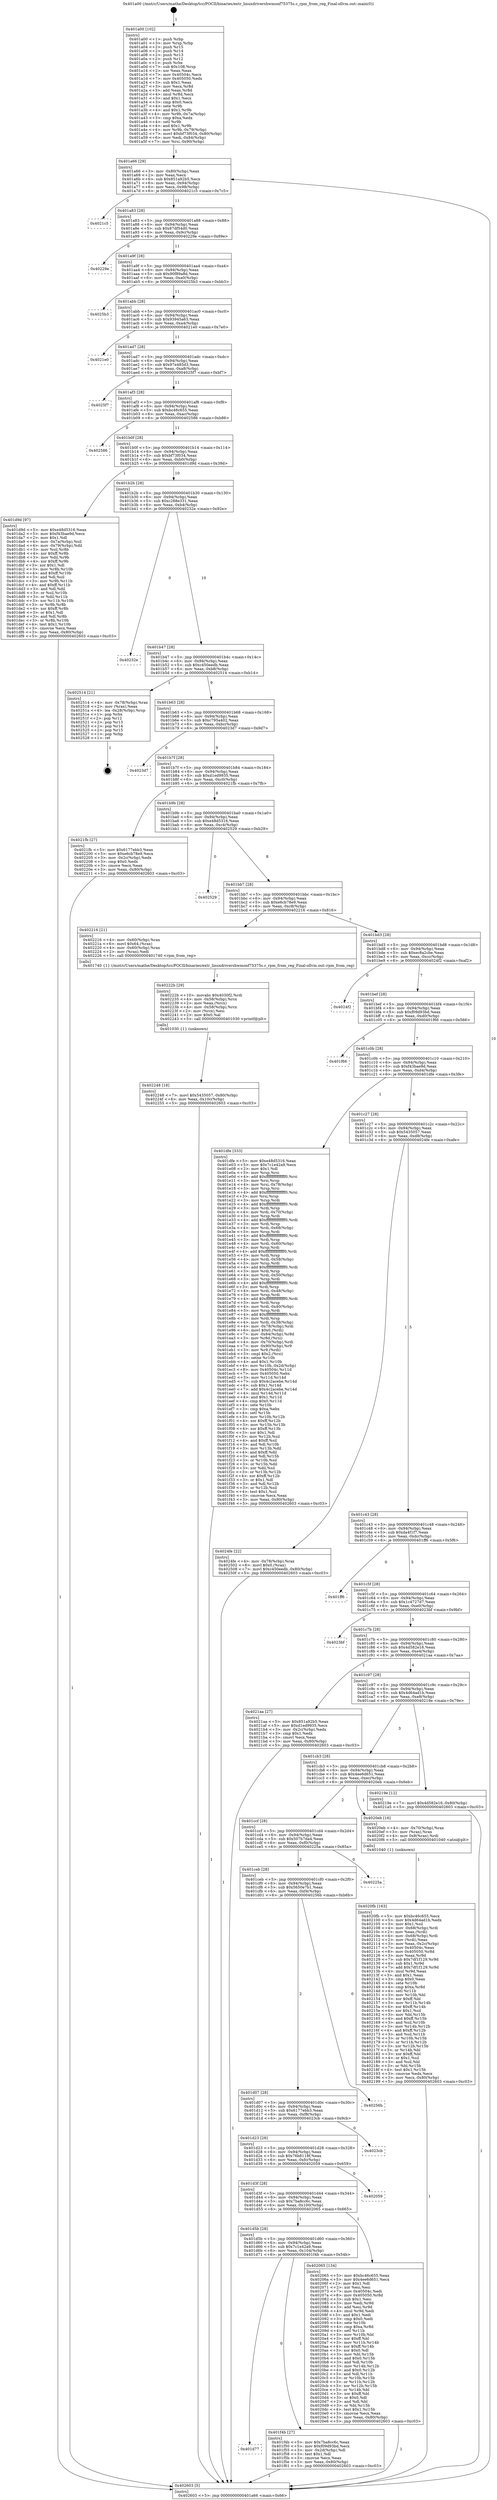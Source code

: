 digraph "0x401a00" {
  label = "0x401a00 (/mnt/c/Users/mathe/Desktop/tcc/POCII/binaries/extr_linuxdrivershwmonf75375s.c_rpm_from_reg_Final-ollvm.out::main(0))"
  labelloc = "t"
  node[shape=record]

  Entry [label="",width=0.3,height=0.3,shape=circle,fillcolor=black,style=filled]
  "0x401a66" [label="{
     0x401a66 [29]\l
     | [instrs]\l
     &nbsp;&nbsp;0x401a66 \<+3\>: mov -0x80(%rbp),%eax\l
     &nbsp;&nbsp;0x401a69 \<+2\>: mov %eax,%ecx\l
     &nbsp;&nbsp;0x401a6b \<+6\>: sub $0x851a92b5,%ecx\l
     &nbsp;&nbsp;0x401a71 \<+6\>: mov %eax,-0x94(%rbp)\l
     &nbsp;&nbsp;0x401a77 \<+6\>: mov %ecx,-0x98(%rbp)\l
     &nbsp;&nbsp;0x401a7d \<+6\>: je 00000000004021c5 \<main+0x7c5\>\l
  }"]
  "0x4021c5" [label="{
     0x4021c5\l
  }", style=dashed]
  "0x401a83" [label="{
     0x401a83 [28]\l
     | [instrs]\l
     &nbsp;&nbsp;0x401a83 \<+5\>: jmp 0000000000401a88 \<main+0x88\>\l
     &nbsp;&nbsp;0x401a88 \<+6\>: mov -0x94(%rbp),%eax\l
     &nbsp;&nbsp;0x401a8e \<+5\>: sub $0x87df54d0,%eax\l
     &nbsp;&nbsp;0x401a93 \<+6\>: mov %eax,-0x9c(%rbp)\l
     &nbsp;&nbsp;0x401a99 \<+6\>: je 000000000040229e \<main+0x89e\>\l
  }"]
  Exit [label="",width=0.3,height=0.3,shape=circle,fillcolor=black,style=filled,peripheries=2]
  "0x40229e" [label="{
     0x40229e\l
  }", style=dashed]
  "0x401a9f" [label="{
     0x401a9f [28]\l
     | [instrs]\l
     &nbsp;&nbsp;0x401a9f \<+5\>: jmp 0000000000401aa4 \<main+0xa4\>\l
     &nbsp;&nbsp;0x401aa4 \<+6\>: mov -0x94(%rbp),%eax\l
     &nbsp;&nbsp;0x401aaa \<+5\>: sub $0x90f89a8d,%eax\l
     &nbsp;&nbsp;0x401aaf \<+6\>: mov %eax,-0xa0(%rbp)\l
     &nbsp;&nbsp;0x401ab5 \<+6\>: je 00000000004025b3 \<main+0xbb3\>\l
  }"]
  "0x402248" [label="{
     0x402248 [18]\l
     | [instrs]\l
     &nbsp;&nbsp;0x402248 \<+7\>: movl $0x5435057,-0x80(%rbp)\l
     &nbsp;&nbsp;0x40224f \<+6\>: mov %eax,-0x10c(%rbp)\l
     &nbsp;&nbsp;0x402255 \<+5\>: jmp 0000000000402603 \<main+0xc03\>\l
  }"]
  "0x4025b3" [label="{
     0x4025b3\l
  }", style=dashed]
  "0x401abb" [label="{
     0x401abb [28]\l
     | [instrs]\l
     &nbsp;&nbsp;0x401abb \<+5\>: jmp 0000000000401ac0 \<main+0xc0\>\l
     &nbsp;&nbsp;0x401ac0 \<+6\>: mov -0x94(%rbp),%eax\l
     &nbsp;&nbsp;0x401ac6 \<+5\>: sub $0x93945a63,%eax\l
     &nbsp;&nbsp;0x401acb \<+6\>: mov %eax,-0xa4(%rbp)\l
     &nbsp;&nbsp;0x401ad1 \<+6\>: je 00000000004021e0 \<main+0x7e0\>\l
  }"]
  "0x40222b" [label="{
     0x40222b [29]\l
     | [instrs]\l
     &nbsp;&nbsp;0x40222b \<+10\>: movabs $0x4030f2,%rdi\l
     &nbsp;&nbsp;0x402235 \<+4\>: mov -0x58(%rbp),%rcx\l
     &nbsp;&nbsp;0x402239 \<+2\>: mov %eax,(%rcx)\l
     &nbsp;&nbsp;0x40223b \<+4\>: mov -0x58(%rbp),%rcx\l
     &nbsp;&nbsp;0x40223f \<+2\>: mov (%rcx),%esi\l
     &nbsp;&nbsp;0x402241 \<+2\>: mov $0x0,%al\l
     &nbsp;&nbsp;0x402243 \<+5\>: call 0000000000401030 \<printf@plt\>\l
     | [calls]\l
     &nbsp;&nbsp;0x401030 \{1\} (unknown)\l
  }"]
  "0x4021e0" [label="{
     0x4021e0\l
  }", style=dashed]
  "0x401ad7" [label="{
     0x401ad7 [28]\l
     | [instrs]\l
     &nbsp;&nbsp;0x401ad7 \<+5\>: jmp 0000000000401adc \<main+0xdc\>\l
     &nbsp;&nbsp;0x401adc \<+6\>: mov -0x94(%rbp),%eax\l
     &nbsp;&nbsp;0x401ae2 \<+5\>: sub $0x97e485d3,%eax\l
     &nbsp;&nbsp;0x401ae7 \<+6\>: mov %eax,-0xa8(%rbp)\l
     &nbsp;&nbsp;0x401aed \<+6\>: je 00000000004025f7 \<main+0xbf7\>\l
  }"]
  "0x4020fb" [label="{
     0x4020fb [163]\l
     | [instrs]\l
     &nbsp;&nbsp;0x4020fb \<+5\>: mov $0xbc46c655,%ecx\l
     &nbsp;&nbsp;0x402100 \<+5\>: mov $0x4d64ad1b,%edx\l
     &nbsp;&nbsp;0x402105 \<+3\>: mov $0x1,%sil\l
     &nbsp;&nbsp;0x402108 \<+4\>: mov -0x68(%rbp),%rdi\l
     &nbsp;&nbsp;0x40210c \<+2\>: mov %eax,(%rdi)\l
     &nbsp;&nbsp;0x40210e \<+4\>: mov -0x68(%rbp),%rdi\l
     &nbsp;&nbsp;0x402112 \<+2\>: mov (%rdi),%eax\l
     &nbsp;&nbsp;0x402114 \<+3\>: mov %eax,-0x2c(%rbp)\l
     &nbsp;&nbsp;0x402117 \<+7\>: mov 0x40504c,%eax\l
     &nbsp;&nbsp;0x40211e \<+8\>: mov 0x405050,%r8d\l
     &nbsp;&nbsp;0x402126 \<+3\>: mov %eax,%r9d\l
     &nbsp;&nbsp;0x402129 \<+7\>: sub $0x7df1f129,%r9d\l
     &nbsp;&nbsp;0x402130 \<+4\>: sub $0x1,%r9d\l
     &nbsp;&nbsp;0x402134 \<+7\>: add $0x7df1f129,%r9d\l
     &nbsp;&nbsp;0x40213b \<+4\>: imul %r9d,%eax\l
     &nbsp;&nbsp;0x40213f \<+3\>: and $0x1,%eax\l
     &nbsp;&nbsp;0x402142 \<+3\>: cmp $0x0,%eax\l
     &nbsp;&nbsp;0x402145 \<+4\>: sete %r10b\l
     &nbsp;&nbsp;0x402149 \<+4\>: cmp $0xa,%r8d\l
     &nbsp;&nbsp;0x40214d \<+4\>: setl %r11b\l
     &nbsp;&nbsp;0x402151 \<+3\>: mov %r10b,%bl\l
     &nbsp;&nbsp;0x402154 \<+3\>: xor $0xff,%bl\l
     &nbsp;&nbsp;0x402157 \<+3\>: mov %r11b,%r14b\l
     &nbsp;&nbsp;0x40215a \<+4\>: xor $0xff,%r14b\l
     &nbsp;&nbsp;0x40215e \<+4\>: xor $0x1,%sil\l
     &nbsp;&nbsp;0x402162 \<+3\>: mov %bl,%r15b\l
     &nbsp;&nbsp;0x402165 \<+4\>: and $0xff,%r15b\l
     &nbsp;&nbsp;0x402169 \<+3\>: and %sil,%r10b\l
     &nbsp;&nbsp;0x40216c \<+3\>: mov %r14b,%r12b\l
     &nbsp;&nbsp;0x40216f \<+4\>: and $0xff,%r12b\l
     &nbsp;&nbsp;0x402173 \<+3\>: and %sil,%r11b\l
     &nbsp;&nbsp;0x402176 \<+3\>: or %r10b,%r15b\l
     &nbsp;&nbsp;0x402179 \<+3\>: or %r11b,%r12b\l
     &nbsp;&nbsp;0x40217c \<+3\>: xor %r12b,%r15b\l
     &nbsp;&nbsp;0x40217f \<+3\>: or %r14b,%bl\l
     &nbsp;&nbsp;0x402182 \<+3\>: xor $0xff,%bl\l
     &nbsp;&nbsp;0x402185 \<+4\>: or $0x1,%sil\l
     &nbsp;&nbsp;0x402189 \<+3\>: and %sil,%bl\l
     &nbsp;&nbsp;0x40218c \<+3\>: or %bl,%r15b\l
     &nbsp;&nbsp;0x40218f \<+4\>: test $0x1,%r15b\l
     &nbsp;&nbsp;0x402193 \<+3\>: cmovne %edx,%ecx\l
     &nbsp;&nbsp;0x402196 \<+3\>: mov %ecx,-0x80(%rbp)\l
     &nbsp;&nbsp;0x402199 \<+5\>: jmp 0000000000402603 \<main+0xc03\>\l
  }"]
  "0x4025f7" [label="{
     0x4025f7\l
  }", style=dashed]
  "0x401af3" [label="{
     0x401af3 [28]\l
     | [instrs]\l
     &nbsp;&nbsp;0x401af3 \<+5\>: jmp 0000000000401af8 \<main+0xf8\>\l
     &nbsp;&nbsp;0x401af8 \<+6\>: mov -0x94(%rbp),%eax\l
     &nbsp;&nbsp;0x401afe \<+5\>: sub $0xbc46c655,%eax\l
     &nbsp;&nbsp;0x401b03 \<+6\>: mov %eax,-0xac(%rbp)\l
     &nbsp;&nbsp;0x401b09 \<+6\>: je 0000000000402586 \<main+0xb86\>\l
  }"]
  "0x401d77" [label="{
     0x401d77\l
  }", style=dashed]
  "0x402586" [label="{
     0x402586\l
  }", style=dashed]
  "0x401b0f" [label="{
     0x401b0f [28]\l
     | [instrs]\l
     &nbsp;&nbsp;0x401b0f \<+5\>: jmp 0000000000401b14 \<main+0x114\>\l
     &nbsp;&nbsp;0x401b14 \<+6\>: mov -0x94(%rbp),%eax\l
     &nbsp;&nbsp;0x401b1a \<+5\>: sub $0xbf73f034,%eax\l
     &nbsp;&nbsp;0x401b1f \<+6\>: mov %eax,-0xb0(%rbp)\l
     &nbsp;&nbsp;0x401b25 \<+6\>: je 0000000000401d9d \<main+0x39d\>\l
  }"]
  "0x401f4b" [label="{
     0x401f4b [27]\l
     | [instrs]\l
     &nbsp;&nbsp;0x401f4b \<+5\>: mov $0x7ba8cc6c,%eax\l
     &nbsp;&nbsp;0x401f50 \<+5\>: mov $0xf09d93bd,%ecx\l
     &nbsp;&nbsp;0x401f55 \<+3\>: mov -0x2d(%rbp),%dl\l
     &nbsp;&nbsp;0x401f58 \<+3\>: test $0x1,%dl\l
     &nbsp;&nbsp;0x401f5b \<+3\>: cmovne %ecx,%eax\l
     &nbsp;&nbsp;0x401f5e \<+3\>: mov %eax,-0x80(%rbp)\l
     &nbsp;&nbsp;0x401f61 \<+5\>: jmp 0000000000402603 \<main+0xc03\>\l
  }"]
  "0x401d9d" [label="{
     0x401d9d [97]\l
     | [instrs]\l
     &nbsp;&nbsp;0x401d9d \<+5\>: mov $0xe48d5316,%eax\l
     &nbsp;&nbsp;0x401da2 \<+5\>: mov $0xf43bae9d,%ecx\l
     &nbsp;&nbsp;0x401da7 \<+2\>: mov $0x1,%dl\l
     &nbsp;&nbsp;0x401da9 \<+4\>: mov -0x7a(%rbp),%sil\l
     &nbsp;&nbsp;0x401dad \<+4\>: mov -0x79(%rbp),%dil\l
     &nbsp;&nbsp;0x401db1 \<+3\>: mov %sil,%r8b\l
     &nbsp;&nbsp;0x401db4 \<+4\>: xor $0xff,%r8b\l
     &nbsp;&nbsp;0x401db8 \<+3\>: mov %dil,%r9b\l
     &nbsp;&nbsp;0x401dbb \<+4\>: xor $0xff,%r9b\l
     &nbsp;&nbsp;0x401dbf \<+3\>: xor $0x1,%dl\l
     &nbsp;&nbsp;0x401dc2 \<+3\>: mov %r8b,%r10b\l
     &nbsp;&nbsp;0x401dc5 \<+4\>: and $0xff,%r10b\l
     &nbsp;&nbsp;0x401dc9 \<+3\>: and %dl,%sil\l
     &nbsp;&nbsp;0x401dcc \<+3\>: mov %r9b,%r11b\l
     &nbsp;&nbsp;0x401dcf \<+4\>: and $0xff,%r11b\l
     &nbsp;&nbsp;0x401dd3 \<+3\>: and %dl,%dil\l
     &nbsp;&nbsp;0x401dd6 \<+3\>: or %sil,%r10b\l
     &nbsp;&nbsp;0x401dd9 \<+3\>: or %dil,%r11b\l
     &nbsp;&nbsp;0x401ddc \<+3\>: xor %r11b,%r10b\l
     &nbsp;&nbsp;0x401ddf \<+3\>: or %r9b,%r8b\l
     &nbsp;&nbsp;0x401de2 \<+4\>: xor $0xff,%r8b\l
     &nbsp;&nbsp;0x401de6 \<+3\>: or $0x1,%dl\l
     &nbsp;&nbsp;0x401de9 \<+3\>: and %dl,%r8b\l
     &nbsp;&nbsp;0x401dec \<+3\>: or %r8b,%r10b\l
     &nbsp;&nbsp;0x401def \<+4\>: test $0x1,%r10b\l
     &nbsp;&nbsp;0x401df3 \<+3\>: cmovne %ecx,%eax\l
     &nbsp;&nbsp;0x401df6 \<+3\>: mov %eax,-0x80(%rbp)\l
     &nbsp;&nbsp;0x401df9 \<+5\>: jmp 0000000000402603 \<main+0xc03\>\l
  }"]
  "0x401b2b" [label="{
     0x401b2b [28]\l
     | [instrs]\l
     &nbsp;&nbsp;0x401b2b \<+5\>: jmp 0000000000401b30 \<main+0x130\>\l
     &nbsp;&nbsp;0x401b30 \<+6\>: mov -0x94(%rbp),%eax\l
     &nbsp;&nbsp;0x401b36 \<+5\>: sub $0xc288e331,%eax\l
     &nbsp;&nbsp;0x401b3b \<+6\>: mov %eax,-0xb4(%rbp)\l
     &nbsp;&nbsp;0x401b41 \<+6\>: je 000000000040232e \<main+0x92e\>\l
  }"]
  "0x402603" [label="{
     0x402603 [5]\l
     | [instrs]\l
     &nbsp;&nbsp;0x402603 \<+5\>: jmp 0000000000401a66 \<main+0x66\>\l
  }"]
  "0x401a00" [label="{
     0x401a00 [102]\l
     | [instrs]\l
     &nbsp;&nbsp;0x401a00 \<+1\>: push %rbp\l
     &nbsp;&nbsp;0x401a01 \<+3\>: mov %rsp,%rbp\l
     &nbsp;&nbsp;0x401a04 \<+2\>: push %r15\l
     &nbsp;&nbsp;0x401a06 \<+2\>: push %r14\l
     &nbsp;&nbsp;0x401a08 \<+2\>: push %r13\l
     &nbsp;&nbsp;0x401a0a \<+2\>: push %r12\l
     &nbsp;&nbsp;0x401a0c \<+1\>: push %rbx\l
     &nbsp;&nbsp;0x401a0d \<+7\>: sub $0x108,%rsp\l
     &nbsp;&nbsp;0x401a14 \<+2\>: xor %eax,%eax\l
     &nbsp;&nbsp;0x401a16 \<+7\>: mov 0x40504c,%ecx\l
     &nbsp;&nbsp;0x401a1d \<+7\>: mov 0x405050,%edx\l
     &nbsp;&nbsp;0x401a24 \<+3\>: sub $0x1,%eax\l
     &nbsp;&nbsp;0x401a27 \<+3\>: mov %ecx,%r8d\l
     &nbsp;&nbsp;0x401a2a \<+3\>: add %eax,%r8d\l
     &nbsp;&nbsp;0x401a2d \<+4\>: imul %r8d,%ecx\l
     &nbsp;&nbsp;0x401a31 \<+3\>: and $0x1,%ecx\l
     &nbsp;&nbsp;0x401a34 \<+3\>: cmp $0x0,%ecx\l
     &nbsp;&nbsp;0x401a37 \<+4\>: sete %r9b\l
     &nbsp;&nbsp;0x401a3b \<+4\>: and $0x1,%r9b\l
     &nbsp;&nbsp;0x401a3f \<+4\>: mov %r9b,-0x7a(%rbp)\l
     &nbsp;&nbsp;0x401a43 \<+3\>: cmp $0xa,%edx\l
     &nbsp;&nbsp;0x401a46 \<+4\>: setl %r9b\l
     &nbsp;&nbsp;0x401a4a \<+4\>: and $0x1,%r9b\l
     &nbsp;&nbsp;0x401a4e \<+4\>: mov %r9b,-0x79(%rbp)\l
     &nbsp;&nbsp;0x401a52 \<+7\>: movl $0xbf73f034,-0x80(%rbp)\l
     &nbsp;&nbsp;0x401a59 \<+6\>: mov %edi,-0x84(%rbp)\l
     &nbsp;&nbsp;0x401a5f \<+7\>: mov %rsi,-0x90(%rbp)\l
  }"]
  "0x401d5b" [label="{
     0x401d5b [28]\l
     | [instrs]\l
     &nbsp;&nbsp;0x401d5b \<+5\>: jmp 0000000000401d60 \<main+0x360\>\l
     &nbsp;&nbsp;0x401d60 \<+6\>: mov -0x94(%rbp),%eax\l
     &nbsp;&nbsp;0x401d66 \<+5\>: sub $0x7c1e42a9,%eax\l
     &nbsp;&nbsp;0x401d6b \<+6\>: mov %eax,-0x104(%rbp)\l
     &nbsp;&nbsp;0x401d71 \<+6\>: je 0000000000401f4b \<main+0x54b\>\l
  }"]
  "0x40232e" [label="{
     0x40232e\l
  }", style=dashed]
  "0x401b47" [label="{
     0x401b47 [28]\l
     | [instrs]\l
     &nbsp;&nbsp;0x401b47 \<+5\>: jmp 0000000000401b4c \<main+0x14c\>\l
     &nbsp;&nbsp;0x401b4c \<+6\>: mov -0x94(%rbp),%eax\l
     &nbsp;&nbsp;0x401b52 \<+5\>: sub $0xc450eedb,%eax\l
     &nbsp;&nbsp;0x401b57 \<+6\>: mov %eax,-0xb8(%rbp)\l
     &nbsp;&nbsp;0x401b5d \<+6\>: je 0000000000402514 \<main+0xb14\>\l
  }"]
  "0x402065" [label="{
     0x402065 [134]\l
     | [instrs]\l
     &nbsp;&nbsp;0x402065 \<+5\>: mov $0xbc46c655,%eax\l
     &nbsp;&nbsp;0x40206a \<+5\>: mov $0x4ee6d651,%ecx\l
     &nbsp;&nbsp;0x40206f \<+2\>: mov $0x1,%dl\l
     &nbsp;&nbsp;0x402071 \<+2\>: xor %esi,%esi\l
     &nbsp;&nbsp;0x402073 \<+7\>: mov 0x40504c,%edi\l
     &nbsp;&nbsp;0x40207a \<+8\>: mov 0x405050,%r8d\l
     &nbsp;&nbsp;0x402082 \<+3\>: sub $0x1,%esi\l
     &nbsp;&nbsp;0x402085 \<+3\>: mov %edi,%r9d\l
     &nbsp;&nbsp;0x402088 \<+3\>: add %esi,%r9d\l
     &nbsp;&nbsp;0x40208b \<+4\>: imul %r9d,%edi\l
     &nbsp;&nbsp;0x40208f \<+3\>: and $0x1,%edi\l
     &nbsp;&nbsp;0x402092 \<+3\>: cmp $0x0,%edi\l
     &nbsp;&nbsp;0x402095 \<+4\>: sete %r10b\l
     &nbsp;&nbsp;0x402099 \<+4\>: cmp $0xa,%r8d\l
     &nbsp;&nbsp;0x40209d \<+4\>: setl %r11b\l
     &nbsp;&nbsp;0x4020a1 \<+3\>: mov %r10b,%bl\l
     &nbsp;&nbsp;0x4020a4 \<+3\>: xor $0xff,%bl\l
     &nbsp;&nbsp;0x4020a7 \<+3\>: mov %r11b,%r14b\l
     &nbsp;&nbsp;0x4020aa \<+4\>: xor $0xff,%r14b\l
     &nbsp;&nbsp;0x4020ae \<+3\>: xor $0x0,%dl\l
     &nbsp;&nbsp;0x4020b1 \<+3\>: mov %bl,%r15b\l
     &nbsp;&nbsp;0x4020b4 \<+4\>: and $0x0,%r15b\l
     &nbsp;&nbsp;0x4020b8 \<+3\>: and %dl,%r10b\l
     &nbsp;&nbsp;0x4020bb \<+3\>: mov %r14b,%r12b\l
     &nbsp;&nbsp;0x4020be \<+4\>: and $0x0,%r12b\l
     &nbsp;&nbsp;0x4020c2 \<+3\>: and %dl,%r11b\l
     &nbsp;&nbsp;0x4020c5 \<+3\>: or %r10b,%r15b\l
     &nbsp;&nbsp;0x4020c8 \<+3\>: or %r11b,%r12b\l
     &nbsp;&nbsp;0x4020cb \<+3\>: xor %r12b,%r15b\l
     &nbsp;&nbsp;0x4020ce \<+3\>: or %r14b,%bl\l
     &nbsp;&nbsp;0x4020d1 \<+3\>: xor $0xff,%bl\l
     &nbsp;&nbsp;0x4020d4 \<+3\>: or $0x0,%dl\l
     &nbsp;&nbsp;0x4020d7 \<+2\>: and %dl,%bl\l
     &nbsp;&nbsp;0x4020d9 \<+3\>: or %bl,%r15b\l
     &nbsp;&nbsp;0x4020dc \<+4\>: test $0x1,%r15b\l
     &nbsp;&nbsp;0x4020e0 \<+3\>: cmovne %ecx,%eax\l
     &nbsp;&nbsp;0x4020e3 \<+3\>: mov %eax,-0x80(%rbp)\l
     &nbsp;&nbsp;0x4020e6 \<+5\>: jmp 0000000000402603 \<main+0xc03\>\l
  }"]
  "0x402514" [label="{
     0x402514 [21]\l
     | [instrs]\l
     &nbsp;&nbsp;0x402514 \<+4\>: mov -0x78(%rbp),%rax\l
     &nbsp;&nbsp;0x402518 \<+2\>: mov (%rax),%eax\l
     &nbsp;&nbsp;0x40251a \<+4\>: lea -0x28(%rbp),%rsp\l
     &nbsp;&nbsp;0x40251e \<+1\>: pop %rbx\l
     &nbsp;&nbsp;0x40251f \<+2\>: pop %r12\l
     &nbsp;&nbsp;0x402521 \<+2\>: pop %r13\l
     &nbsp;&nbsp;0x402523 \<+2\>: pop %r14\l
     &nbsp;&nbsp;0x402525 \<+2\>: pop %r15\l
     &nbsp;&nbsp;0x402527 \<+1\>: pop %rbp\l
     &nbsp;&nbsp;0x402528 \<+1\>: ret\l
  }"]
  "0x401b63" [label="{
     0x401b63 [28]\l
     | [instrs]\l
     &nbsp;&nbsp;0x401b63 \<+5\>: jmp 0000000000401b68 \<main+0x168\>\l
     &nbsp;&nbsp;0x401b68 \<+6\>: mov -0x94(%rbp),%eax\l
     &nbsp;&nbsp;0x401b6e \<+5\>: sub $0xc795a402,%eax\l
     &nbsp;&nbsp;0x401b73 \<+6\>: mov %eax,-0xbc(%rbp)\l
     &nbsp;&nbsp;0x401b79 \<+6\>: je 00000000004023d7 \<main+0x9d7\>\l
  }"]
  "0x401d3f" [label="{
     0x401d3f [28]\l
     | [instrs]\l
     &nbsp;&nbsp;0x401d3f \<+5\>: jmp 0000000000401d44 \<main+0x344\>\l
     &nbsp;&nbsp;0x401d44 \<+6\>: mov -0x94(%rbp),%eax\l
     &nbsp;&nbsp;0x401d4a \<+5\>: sub $0x7ba8cc6c,%eax\l
     &nbsp;&nbsp;0x401d4f \<+6\>: mov %eax,-0x100(%rbp)\l
     &nbsp;&nbsp;0x401d55 \<+6\>: je 0000000000402065 \<main+0x665\>\l
  }"]
  "0x4023d7" [label="{
     0x4023d7\l
  }", style=dashed]
  "0x401b7f" [label="{
     0x401b7f [28]\l
     | [instrs]\l
     &nbsp;&nbsp;0x401b7f \<+5\>: jmp 0000000000401b84 \<main+0x184\>\l
     &nbsp;&nbsp;0x401b84 \<+6\>: mov -0x94(%rbp),%eax\l
     &nbsp;&nbsp;0x401b8a \<+5\>: sub $0xd1ed9935,%eax\l
     &nbsp;&nbsp;0x401b8f \<+6\>: mov %eax,-0xc0(%rbp)\l
     &nbsp;&nbsp;0x401b95 \<+6\>: je 00000000004021fb \<main+0x7fb\>\l
  }"]
  "0x402059" [label="{
     0x402059\l
  }", style=dashed]
  "0x4021fb" [label="{
     0x4021fb [27]\l
     | [instrs]\l
     &nbsp;&nbsp;0x4021fb \<+5\>: mov $0x6177ebb3,%eax\l
     &nbsp;&nbsp;0x402200 \<+5\>: mov $0xe6cb78e9,%ecx\l
     &nbsp;&nbsp;0x402205 \<+3\>: mov -0x2c(%rbp),%edx\l
     &nbsp;&nbsp;0x402208 \<+3\>: cmp $0x0,%edx\l
     &nbsp;&nbsp;0x40220b \<+3\>: cmove %ecx,%eax\l
     &nbsp;&nbsp;0x40220e \<+3\>: mov %eax,-0x80(%rbp)\l
     &nbsp;&nbsp;0x402211 \<+5\>: jmp 0000000000402603 \<main+0xc03\>\l
  }"]
  "0x401b9b" [label="{
     0x401b9b [28]\l
     | [instrs]\l
     &nbsp;&nbsp;0x401b9b \<+5\>: jmp 0000000000401ba0 \<main+0x1a0\>\l
     &nbsp;&nbsp;0x401ba0 \<+6\>: mov -0x94(%rbp),%eax\l
     &nbsp;&nbsp;0x401ba6 \<+5\>: sub $0xe48d5316,%eax\l
     &nbsp;&nbsp;0x401bab \<+6\>: mov %eax,-0xc4(%rbp)\l
     &nbsp;&nbsp;0x401bb1 \<+6\>: je 0000000000402529 \<main+0xb29\>\l
  }"]
  "0x401d23" [label="{
     0x401d23 [28]\l
     | [instrs]\l
     &nbsp;&nbsp;0x401d23 \<+5\>: jmp 0000000000401d28 \<main+0x328\>\l
     &nbsp;&nbsp;0x401d28 \<+6\>: mov -0x94(%rbp),%eax\l
     &nbsp;&nbsp;0x401d2e \<+5\>: sub $0x76b8118f,%eax\l
     &nbsp;&nbsp;0x401d33 \<+6\>: mov %eax,-0xfc(%rbp)\l
     &nbsp;&nbsp;0x401d39 \<+6\>: je 0000000000402059 \<main+0x659\>\l
  }"]
  "0x402529" [label="{
     0x402529\l
  }", style=dashed]
  "0x401bb7" [label="{
     0x401bb7 [28]\l
     | [instrs]\l
     &nbsp;&nbsp;0x401bb7 \<+5\>: jmp 0000000000401bbc \<main+0x1bc\>\l
     &nbsp;&nbsp;0x401bbc \<+6\>: mov -0x94(%rbp),%eax\l
     &nbsp;&nbsp;0x401bc2 \<+5\>: sub $0xe6cb78e9,%eax\l
     &nbsp;&nbsp;0x401bc7 \<+6\>: mov %eax,-0xc8(%rbp)\l
     &nbsp;&nbsp;0x401bcd \<+6\>: je 0000000000402216 \<main+0x816\>\l
  }"]
  "0x4023cb" [label="{
     0x4023cb\l
  }", style=dashed]
  "0x402216" [label="{
     0x402216 [21]\l
     | [instrs]\l
     &nbsp;&nbsp;0x402216 \<+4\>: mov -0x60(%rbp),%rax\l
     &nbsp;&nbsp;0x40221a \<+6\>: movl $0x64,(%rax)\l
     &nbsp;&nbsp;0x402220 \<+4\>: mov -0x60(%rbp),%rax\l
     &nbsp;&nbsp;0x402224 \<+2\>: mov (%rax),%edi\l
     &nbsp;&nbsp;0x402226 \<+5\>: call 0000000000401740 \<rpm_from_reg\>\l
     | [calls]\l
     &nbsp;&nbsp;0x401740 \{1\} (/mnt/c/Users/mathe/Desktop/tcc/POCII/binaries/extr_linuxdrivershwmonf75375s.c_rpm_from_reg_Final-ollvm.out::rpm_from_reg)\l
  }"]
  "0x401bd3" [label="{
     0x401bd3 [28]\l
     | [instrs]\l
     &nbsp;&nbsp;0x401bd3 \<+5\>: jmp 0000000000401bd8 \<main+0x1d8\>\l
     &nbsp;&nbsp;0x401bd8 \<+6\>: mov -0x94(%rbp),%eax\l
     &nbsp;&nbsp;0x401bde \<+5\>: sub $0xec8a2cbe,%eax\l
     &nbsp;&nbsp;0x401be3 \<+6\>: mov %eax,-0xcc(%rbp)\l
     &nbsp;&nbsp;0x401be9 \<+6\>: je 00000000004024f2 \<main+0xaf2\>\l
  }"]
  "0x401d07" [label="{
     0x401d07 [28]\l
     | [instrs]\l
     &nbsp;&nbsp;0x401d07 \<+5\>: jmp 0000000000401d0c \<main+0x30c\>\l
     &nbsp;&nbsp;0x401d0c \<+6\>: mov -0x94(%rbp),%eax\l
     &nbsp;&nbsp;0x401d12 \<+5\>: sub $0x6177ebb3,%eax\l
     &nbsp;&nbsp;0x401d17 \<+6\>: mov %eax,-0xf8(%rbp)\l
     &nbsp;&nbsp;0x401d1d \<+6\>: je 00000000004023cb \<main+0x9cb\>\l
  }"]
  "0x4024f2" [label="{
     0x4024f2\l
  }", style=dashed]
  "0x401bef" [label="{
     0x401bef [28]\l
     | [instrs]\l
     &nbsp;&nbsp;0x401bef \<+5\>: jmp 0000000000401bf4 \<main+0x1f4\>\l
     &nbsp;&nbsp;0x401bf4 \<+6\>: mov -0x94(%rbp),%eax\l
     &nbsp;&nbsp;0x401bfa \<+5\>: sub $0xf09d93bd,%eax\l
     &nbsp;&nbsp;0x401bff \<+6\>: mov %eax,-0xd0(%rbp)\l
     &nbsp;&nbsp;0x401c05 \<+6\>: je 0000000000401f66 \<main+0x566\>\l
  }"]
  "0x40256b" [label="{
     0x40256b\l
  }", style=dashed]
  "0x401f66" [label="{
     0x401f66\l
  }", style=dashed]
  "0x401c0b" [label="{
     0x401c0b [28]\l
     | [instrs]\l
     &nbsp;&nbsp;0x401c0b \<+5\>: jmp 0000000000401c10 \<main+0x210\>\l
     &nbsp;&nbsp;0x401c10 \<+6\>: mov -0x94(%rbp),%eax\l
     &nbsp;&nbsp;0x401c16 \<+5\>: sub $0xf43bae9d,%eax\l
     &nbsp;&nbsp;0x401c1b \<+6\>: mov %eax,-0xd4(%rbp)\l
     &nbsp;&nbsp;0x401c21 \<+6\>: je 0000000000401dfe \<main+0x3fe\>\l
  }"]
  "0x401ceb" [label="{
     0x401ceb [28]\l
     | [instrs]\l
     &nbsp;&nbsp;0x401ceb \<+5\>: jmp 0000000000401cf0 \<main+0x2f0\>\l
     &nbsp;&nbsp;0x401cf0 \<+6\>: mov -0x94(%rbp),%eax\l
     &nbsp;&nbsp;0x401cf6 \<+5\>: sub $0x5650e7b1,%eax\l
     &nbsp;&nbsp;0x401cfb \<+6\>: mov %eax,-0xf4(%rbp)\l
     &nbsp;&nbsp;0x401d01 \<+6\>: je 000000000040256b \<main+0xb6b\>\l
  }"]
  "0x401dfe" [label="{
     0x401dfe [333]\l
     | [instrs]\l
     &nbsp;&nbsp;0x401dfe \<+5\>: mov $0xe48d5316,%eax\l
     &nbsp;&nbsp;0x401e03 \<+5\>: mov $0x7c1e42a9,%ecx\l
     &nbsp;&nbsp;0x401e08 \<+2\>: mov $0x1,%dl\l
     &nbsp;&nbsp;0x401e0a \<+3\>: mov %rsp,%rsi\l
     &nbsp;&nbsp;0x401e0d \<+4\>: add $0xfffffffffffffff0,%rsi\l
     &nbsp;&nbsp;0x401e11 \<+3\>: mov %rsi,%rsp\l
     &nbsp;&nbsp;0x401e14 \<+4\>: mov %rsi,-0x78(%rbp)\l
     &nbsp;&nbsp;0x401e18 \<+3\>: mov %rsp,%rsi\l
     &nbsp;&nbsp;0x401e1b \<+4\>: add $0xfffffffffffffff0,%rsi\l
     &nbsp;&nbsp;0x401e1f \<+3\>: mov %rsi,%rsp\l
     &nbsp;&nbsp;0x401e22 \<+3\>: mov %rsp,%rdi\l
     &nbsp;&nbsp;0x401e25 \<+4\>: add $0xfffffffffffffff0,%rdi\l
     &nbsp;&nbsp;0x401e29 \<+3\>: mov %rdi,%rsp\l
     &nbsp;&nbsp;0x401e2c \<+4\>: mov %rdi,-0x70(%rbp)\l
     &nbsp;&nbsp;0x401e30 \<+3\>: mov %rsp,%rdi\l
     &nbsp;&nbsp;0x401e33 \<+4\>: add $0xfffffffffffffff0,%rdi\l
     &nbsp;&nbsp;0x401e37 \<+3\>: mov %rdi,%rsp\l
     &nbsp;&nbsp;0x401e3a \<+4\>: mov %rdi,-0x68(%rbp)\l
     &nbsp;&nbsp;0x401e3e \<+3\>: mov %rsp,%rdi\l
     &nbsp;&nbsp;0x401e41 \<+4\>: add $0xfffffffffffffff0,%rdi\l
     &nbsp;&nbsp;0x401e45 \<+3\>: mov %rdi,%rsp\l
     &nbsp;&nbsp;0x401e48 \<+4\>: mov %rdi,-0x60(%rbp)\l
     &nbsp;&nbsp;0x401e4c \<+3\>: mov %rsp,%rdi\l
     &nbsp;&nbsp;0x401e4f \<+4\>: add $0xfffffffffffffff0,%rdi\l
     &nbsp;&nbsp;0x401e53 \<+3\>: mov %rdi,%rsp\l
     &nbsp;&nbsp;0x401e56 \<+4\>: mov %rdi,-0x58(%rbp)\l
     &nbsp;&nbsp;0x401e5a \<+3\>: mov %rsp,%rdi\l
     &nbsp;&nbsp;0x401e5d \<+4\>: add $0xfffffffffffffff0,%rdi\l
     &nbsp;&nbsp;0x401e61 \<+3\>: mov %rdi,%rsp\l
     &nbsp;&nbsp;0x401e64 \<+4\>: mov %rdi,-0x50(%rbp)\l
     &nbsp;&nbsp;0x401e68 \<+3\>: mov %rsp,%rdi\l
     &nbsp;&nbsp;0x401e6b \<+4\>: add $0xfffffffffffffff0,%rdi\l
     &nbsp;&nbsp;0x401e6f \<+3\>: mov %rdi,%rsp\l
     &nbsp;&nbsp;0x401e72 \<+4\>: mov %rdi,-0x48(%rbp)\l
     &nbsp;&nbsp;0x401e76 \<+3\>: mov %rsp,%rdi\l
     &nbsp;&nbsp;0x401e79 \<+4\>: add $0xfffffffffffffff0,%rdi\l
     &nbsp;&nbsp;0x401e7d \<+3\>: mov %rdi,%rsp\l
     &nbsp;&nbsp;0x401e80 \<+4\>: mov %rdi,-0x40(%rbp)\l
     &nbsp;&nbsp;0x401e84 \<+3\>: mov %rsp,%rdi\l
     &nbsp;&nbsp;0x401e87 \<+4\>: add $0xfffffffffffffff0,%rdi\l
     &nbsp;&nbsp;0x401e8b \<+3\>: mov %rdi,%rsp\l
     &nbsp;&nbsp;0x401e8e \<+4\>: mov %rdi,-0x38(%rbp)\l
     &nbsp;&nbsp;0x401e92 \<+4\>: mov -0x78(%rbp),%rdi\l
     &nbsp;&nbsp;0x401e96 \<+6\>: movl $0x0,(%rdi)\l
     &nbsp;&nbsp;0x401e9c \<+7\>: mov -0x84(%rbp),%r8d\l
     &nbsp;&nbsp;0x401ea3 \<+3\>: mov %r8d,(%rsi)\l
     &nbsp;&nbsp;0x401ea6 \<+4\>: mov -0x70(%rbp),%rdi\l
     &nbsp;&nbsp;0x401eaa \<+7\>: mov -0x90(%rbp),%r9\l
     &nbsp;&nbsp;0x401eb1 \<+3\>: mov %r9,(%rdi)\l
     &nbsp;&nbsp;0x401eb4 \<+3\>: cmpl $0x2,(%rsi)\l
     &nbsp;&nbsp;0x401eb7 \<+4\>: setne %r10b\l
     &nbsp;&nbsp;0x401ebb \<+4\>: and $0x1,%r10b\l
     &nbsp;&nbsp;0x401ebf \<+4\>: mov %r10b,-0x2d(%rbp)\l
     &nbsp;&nbsp;0x401ec3 \<+8\>: mov 0x40504c,%r11d\l
     &nbsp;&nbsp;0x401ecb \<+7\>: mov 0x405050,%ebx\l
     &nbsp;&nbsp;0x401ed2 \<+3\>: mov %r11d,%r14d\l
     &nbsp;&nbsp;0x401ed5 \<+7\>: sub $0x4c2acebe,%r14d\l
     &nbsp;&nbsp;0x401edc \<+4\>: sub $0x1,%r14d\l
     &nbsp;&nbsp;0x401ee0 \<+7\>: add $0x4c2acebe,%r14d\l
     &nbsp;&nbsp;0x401ee7 \<+4\>: imul %r14d,%r11d\l
     &nbsp;&nbsp;0x401eeb \<+4\>: and $0x1,%r11d\l
     &nbsp;&nbsp;0x401eef \<+4\>: cmp $0x0,%r11d\l
     &nbsp;&nbsp;0x401ef3 \<+4\>: sete %r10b\l
     &nbsp;&nbsp;0x401ef7 \<+3\>: cmp $0xa,%ebx\l
     &nbsp;&nbsp;0x401efa \<+4\>: setl %r15b\l
     &nbsp;&nbsp;0x401efe \<+3\>: mov %r10b,%r12b\l
     &nbsp;&nbsp;0x401f01 \<+4\>: xor $0xff,%r12b\l
     &nbsp;&nbsp;0x401f05 \<+3\>: mov %r15b,%r13b\l
     &nbsp;&nbsp;0x401f08 \<+4\>: xor $0xff,%r13b\l
     &nbsp;&nbsp;0x401f0c \<+3\>: xor $0x1,%dl\l
     &nbsp;&nbsp;0x401f0f \<+3\>: mov %r12b,%sil\l
     &nbsp;&nbsp;0x401f12 \<+4\>: and $0xff,%sil\l
     &nbsp;&nbsp;0x401f16 \<+3\>: and %dl,%r10b\l
     &nbsp;&nbsp;0x401f19 \<+3\>: mov %r13b,%dil\l
     &nbsp;&nbsp;0x401f1c \<+4\>: and $0xff,%dil\l
     &nbsp;&nbsp;0x401f20 \<+3\>: and %dl,%r15b\l
     &nbsp;&nbsp;0x401f23 \<+3\>: or %r10b,%sil\l
     &nbsp;&nbsp;0x401f26 \<+3\>: or %r15b,%dil\l
     &nbsp;&nbsp;0x401f29 \<+3\>: xor %dil,%sil\l
     &nbsp;&nbsp;0x401f2c \<+3\>: or %r13b,%r12b\l
     &nbsp;&nbsp;0x401f2f \<+4\>: xor $0xff,%r12b\l
     &nbsp;&nbsp;0x401f33 \<+3\>: or $0x1,%dl\l
     &nbsp;&nbsp;0x401f36 \<+3\>: and %dl,%r12b\l
     &nbsp;&nbsp;0x401f39 \<+3\>: or %r12b,%sil\l
     &nbsp;&nbsp;0x401f3c \<+4\>: test $0x1,%sil\l
     &nbsp;&nbsp;0x401f40 \<+3\>: cmovne %ecx,%eax\l
     &nbsp;&nbsp;0x401f43 \<+3\>: mov %eax,-0x80(%rbp)\l
     &nbsp;&nbsp;0x401f46 \<+5\>: jmp 0000000000402603 \<main+0xc03\>\l
  }"]
  "0x401c27" [label="{
     0x401c27 [28]\l
     | [instrs]\l
     &nbsp;&nbsp;0x401c27 \<+5\>: jmp 0000000000401c2c \<main+0x22c\>\l
     &nbsp;&nbsp;0x401c2c \<+6\>: mov -0x94(%rbp),%eax\l
     &nbsp;&nbsp;0x401c32 \<+5\>: sub $0x5435057,%eax\l
     &nbsp;&nbsp;0x401c37 \<+6\>: mov %eax,-0xd8(%rbp)\l
     &nbsp;&nbsp;0x401c3d \<+6\>: je 00000000004024fe \<main+0xafe\>\l
  }"]
  "0x40225a" [label="{
     0x40225a\l
  }", style=dashed]
  "0x401ccf" [label="{
     0x401ccf [28]\l
     | [instrs]\l
     &nbsp;&nbsp;0x401ccf \<+5\>: jmp 0000000000401cd4 \<main+0x2d4\>\l
     &nbsp;&nbsp;0x401cd4 \<+6\>: mov -0x94(%rbp),%eax\l
     &nbsp;&nbsp;0x401cda \<+5\>: sub $0x507b7da4,%eax\l
     &nbsp;&nbsp;0x401cdf \<+6\>: mov %eax,-0xf0(%rbp)\l
     &nbsp;&nbsp;0x401ce5 \<+6\>: je 000000000040225a \<main+0x85a\>\l
  }"]
  "0x4024fe" [label="{
     0x4024fe [22]\l
     | [instrs]\l
     &nbsp;&nbsp;0x4024fe \<+4\>: mov -0x78(%rbp),%rax\l
     &nbsp;&nbsp;0x402502 \<+6\>: movl $0x0,(%rax)\l
     &nbsp;&nbsp;0x402508 \<+7\>: movl $0xc450eedb,-0x80(%rbp)\l
     &nbsp;&nbsp;0x40250f \<+5\>: jmp 0000000000402603 \<main+0xc03\>\l
  }"]
  "0x401c43" [label="{
     0x401c43 [28]\l
     | [instrs]\l
     &nbsp;&nbsp;0x401c43 \<+5\>: jmp 0000000000401c48 \<main+0x248\>\l
     &nbsp;&nbsp;0x401c48 \<+6\>: mov -0x94(%rbp),%eax\l
     &nbsp;&nbsp;0x401c4e \<+5\>: sub $0xda4f1f7,%eax\l
     &nbsp;&nbsp;0x401c53 \<+6\>: mov %eax,-0xdc(%rbp)\l
     &nbsp;&nbsp;0x401c59 \<+6\>: je 0000000000401ff6 \<main+0x5f6\>\l
  }"]
  "0x4020eb" [label="{
     0x4020eb [16]\l
     | [instrs]\l
     &nbsp;&nbsp;0x4020eb \<+4\>: mov -0x70(%rbp),%rax\l
     &nbsp;&nbsp;0x4020ef \<+3\>: mov (%rax),%rax\l
     &nbsp;&nbsp;0x4020f2 \<+4\>: mov 0x8(%rax),%rdi\l
     &nbsp;&nbsp;0x4020f6 \<+5\>: call 0000000000401040 \<atoi@plt\>\l
     | [calls]\l
     &nbsp;&nbsp;0x401040 \{1\} (unknown)\l
  }"]
  "0x401ff6" [label="{
     0x401ff6\l
  }", style=dashed]
  "0x401c5f" [label="{
     0x401c5f [28]\l
     | [instrs]\l
     &nbsp;&nbsp;0x401c5f \<+5\>: jmp 0000000000401c64 \<main+0x264\>\l
     &nbsp;&nbsp;0x401c64 \<+6\>: mov -0x94(%rbp),%eax\l
     &nbsp;&nbsp;0x401c6a \<+5\>: sub $0x1c4727d7,%eax\l
     &nbsp;&nbsp;0x401c6f \<+6\>: mov %eax,-0xe0(%rbp)\l
     &nbsp;&nbsp;0x401c75 \<+6\>: je 00000000004023bf \<main+0x9bf\>\l
  }"]
  "0x401cb3" [label="{
     0x401cb3 [28]\l
     | [instrs]\l
     &nbsp;&nbsp;0x401cb3 \<+5\>: jmp 0000000000401cb8 \<main+0x2b8\>\l
     &nbsp;&nbsp;0x401cb8 \<+6\>: mov -0x94(%rbp),%eax\l
     &nbsp;&nbsp;0x401cbe \<+5\>: sub $0x4ee6d651,%eax\l
     &nbsp;&nbsp;0x401cc3 \<+6\>: mov %eax,-0xec(%rbp)\l
     &nbsp;&nbsp;0x401cc9 \<+6\>: je 00000000004020eb \<main+0x6eb\>\l
  }"]
  "0x4023bf" [label="{
     0x4023bf\l
  }", style=dashed]
  "0x401c7b" [label="{
     0x401c7b [28]\l
     | [instrs]\l
     &nbsp;&nbsp;0x401c7b \<+5\>: jmp 0000000000401c80 \<main+0x280\>\l
     &nbsp;&nbsp;0x401c80 \<+6\>: mov -0x94(%rbp),%eax\l
     &nbsp;&nbsp;0x401c86 \<+5\>: sub $0x4d582e16,%eax\l
     &nbsp;&nbsp;0x401c8b \<+6\>: mov %eax,-0xe4(%rbp)\l
     &nbsp;&nbsp;0x401c91 \<+6\>: je 00000000004021aa \<main+0x7aa\>\l
  }"]
  "0x40219e" [label="{
     0x40219e [12]\l
     | [instrs]\l
     &nbsp;&nbsp;0x40219e \<+7\>: movl $0x4d582e16,-0x80(%rbp)\l
     &nbsp;&nbsp;0x4021a5 \<+5\>: jmp 0000000000402603 \<main+0xc03\>\l
  }"]
  "0x4021aa" [label="{
     0x4021aa [27]\l
     | [instrs]\l
     &nbsp;&nbsp;0x4021aa \<+5\>: mov $0x851a92b5,%eax\l
     &nbsp;&nbsp;0x4021af \<+5\>: mov $0xd1ed9935,%ecx\l
     &nbsp;&nbsp;0x4021b4 \<+3\>: mov -0x2c(%rbp),%edx\l
     &nbsp;&nbsp;0x4021b7 \<+3\>: cmp $0x1,%edx\l
     &nbsp;&nbsp;0x4021ba \<+3\>: cmovl %ecx,%eax\l
     &nbsp;&nbsp;0x4021bd \<+3\>: mov %eax,-0x80(%rbp)\l
     &nbsp;&nbsp;0x4021c0 \<+5\>: jmp 0000000000402603 \<main+0xc03\>\l
  }"]
  "0x401c97" [label="{
     0x401c97 [28]\l
     | [instrs]\l
     &nbsp;&nbsp;0x401c97 \<+5\>: jmp 0000000000401c9c \<main+0x29c\>\l
     &nbsp;&nbsp;0x401c9c \<+6\>: mov -0x94(%rbp),%eax\l
     &nbsp;&nbsp;0x401ca2 \<+5\>: sub $0x4d64ad1b,%eax\l
     &nbsp;&nbsp;0x401ca7 \<+6\>: mov %eax,-0xe8(%rbp)\l
     &nbsp;&nbsp;0x401cad \<+6\>: je 000000000040219e \<main+0x79e\>\l
  }"]
  Entry -> "0x401a00" [label=" 1"]
  "0x401a66" -> "0x4021c5" [label=" 0"]
  "0x401a66" -> "0x401a83" [label=" 11"]
  "0x402514" -> Exit [label=" 1"]
  "0x401a83" -> "0x40229e" [label=" 0"]
  "0x401a83" -> "0x401a9f" [label=" 11"]
  "0x4024fe" -> "0x402603" [label=" 1"]
  "0x401a9f" -> "0x4025b3" [label=" 0"]
  "0x401a9f" -> "0x401abb" [label=" 11"]
  "0x402248" -> "0x402603" [label=" 1"]
  "0x401abb" -> "0x4021e0" [label=" 0"]
  "0x401abb" -> "0x401ad7" [label=" 11"]
  "0x40222b" -> "0x402248" [label=" 1"]
  "0x401ad7" -> "0x4025f7" [label=" 0"]
  "0x401ad7" -> "0x401af3" [label=" 11"]
  "0x402216" -> "0x40222b" [label=" 1"]
  "0x401af3" -> "0x402586" [label=" 0"]
  "0x401af3" -> "0x401b0f" [label=" 11"]
  "0x4021fb" -> "0x402603" [label=" 1"]
  "0x401b0f" -> "0x401d9d" [label=" 1"]
  "0x401b0f" -> "0x401b2b" [label=" 10"]
  "0x401d9d" -> "0x402603" [label=" 1"]
  "0x401a00" -> "0x401a66" [label=" 1"]
  "0x402603" -> "0x401a66" [label=" 10"]
  "0x4021aa" -> "0x402603" [label=" 1"]
  "0x401b2b" -> "0x40232e" [label=" 0"]
  "0x401b2b" -> "0x401b47" [label=" 10"]
  "0x4020fb" -> "0x402603" [label=" 1"]
  "0x401b47" -> "0x402514" [label=" 1"]
  "0x401b47" -> "0x401b63" [label=" 9"]
  "0x4020eb" -> "0x4020fb" [label=" 1"]
  "0x401b63" -> "0x4023d7" [label=" 0"]
  "0x401b63" -> "0x401b7f" [label=" 9"]
  "0x401f4b" -> "0x402603" [label=" 1"]
  "0x401b7f" -> "0x4021fb" [label=" 1"]
  "0x401b7f" -> "0x401b9b" [label=" 8"]
  "0x401d5b" -> "0x401d77" [label=" 0"]
  "0x401b9b" -> "0x402529" [label=" 0"]
  "0x401b9b" -> "0x401bb7" [label=" 8"]
  "0x40219e" -> "0x402603" [label=" 1"]
  "0x401bb7" -> "0x402216" [label=" 1"]
  "0x401bb7" -> "0x401bd3" [label=" 7"]
  "0x401d3f" -> "0x401d5b" [label=" 1"]
  "0x401bd3" -> "0x4024f2" [label=" 0"]
  "0x401bd3" -> "0x401bef" [label=" 7"]
  "0x402065" -> "0x402603" [label=" 1"]
  "0x401bef" -> "0x401f66" [label=" 0"]
  "0x401bef" -> "0x401c0b" [label=" 7"]
  "0x401d23" -> "0x401d3f" [label=" 2"]
  "0x401c0b" -> "0x401dfe" [label=" 1"]
  "0x401c0b" -> "0x401c27" [label=" 6"]
  "0x401d5b" -> "0x401f4b" [label=" 1"]
  "0x401dfe" -> "0x402603" [label=" 1"]
  "0x401d07" -> "0x401d23" [label=" 2"]
  "0x401c27" -> "0x4024fe" [label=" 1"]
  "0x401c27" -> "0x401c43" [label=" 5"]
  "0x401d3f" -> "0x402065" [label=" 1"]
  "0x401c43" -> "0x401ff6" [label=" 0"]
  "0x401c43" -> "0x401c5f" [label=" 5"]
  "0x401ceb" -> "0x401d07" [label=" 2"]
  "0x401c5f" -> "0x4023bf" [label=" 0"]
  "0x401c5f" -> "0x401c7b" [label=" 5"]
  "0x401d23" -> "0x402059" [label=" 0"]
  "0x401c7b" -> "0x4021aa" [label=" 1"]
  "0x401c7b" -> "0x401c97" [label=" 4"]
  "0x401ccf" -> "0x401ceb" [label=" 2"]
  "0x401c97" -> "0x40219e" [label=" 1"]
  "0x401c97" -> "0x401cb3" [label=" 3"]
  "0x401ceb" -> "0x40256b" [label=" 0"]
  "0x401cb3" -> "0x4020eb" [label=" 1"]
  "0x401cb3" -> "0x401ccf" [label=" 2"]
  "0x401d07" -> "0x4023cb" [label=" 0"]
  "0x401ccf" -> "0x40225a" [label=" 0"]
}
